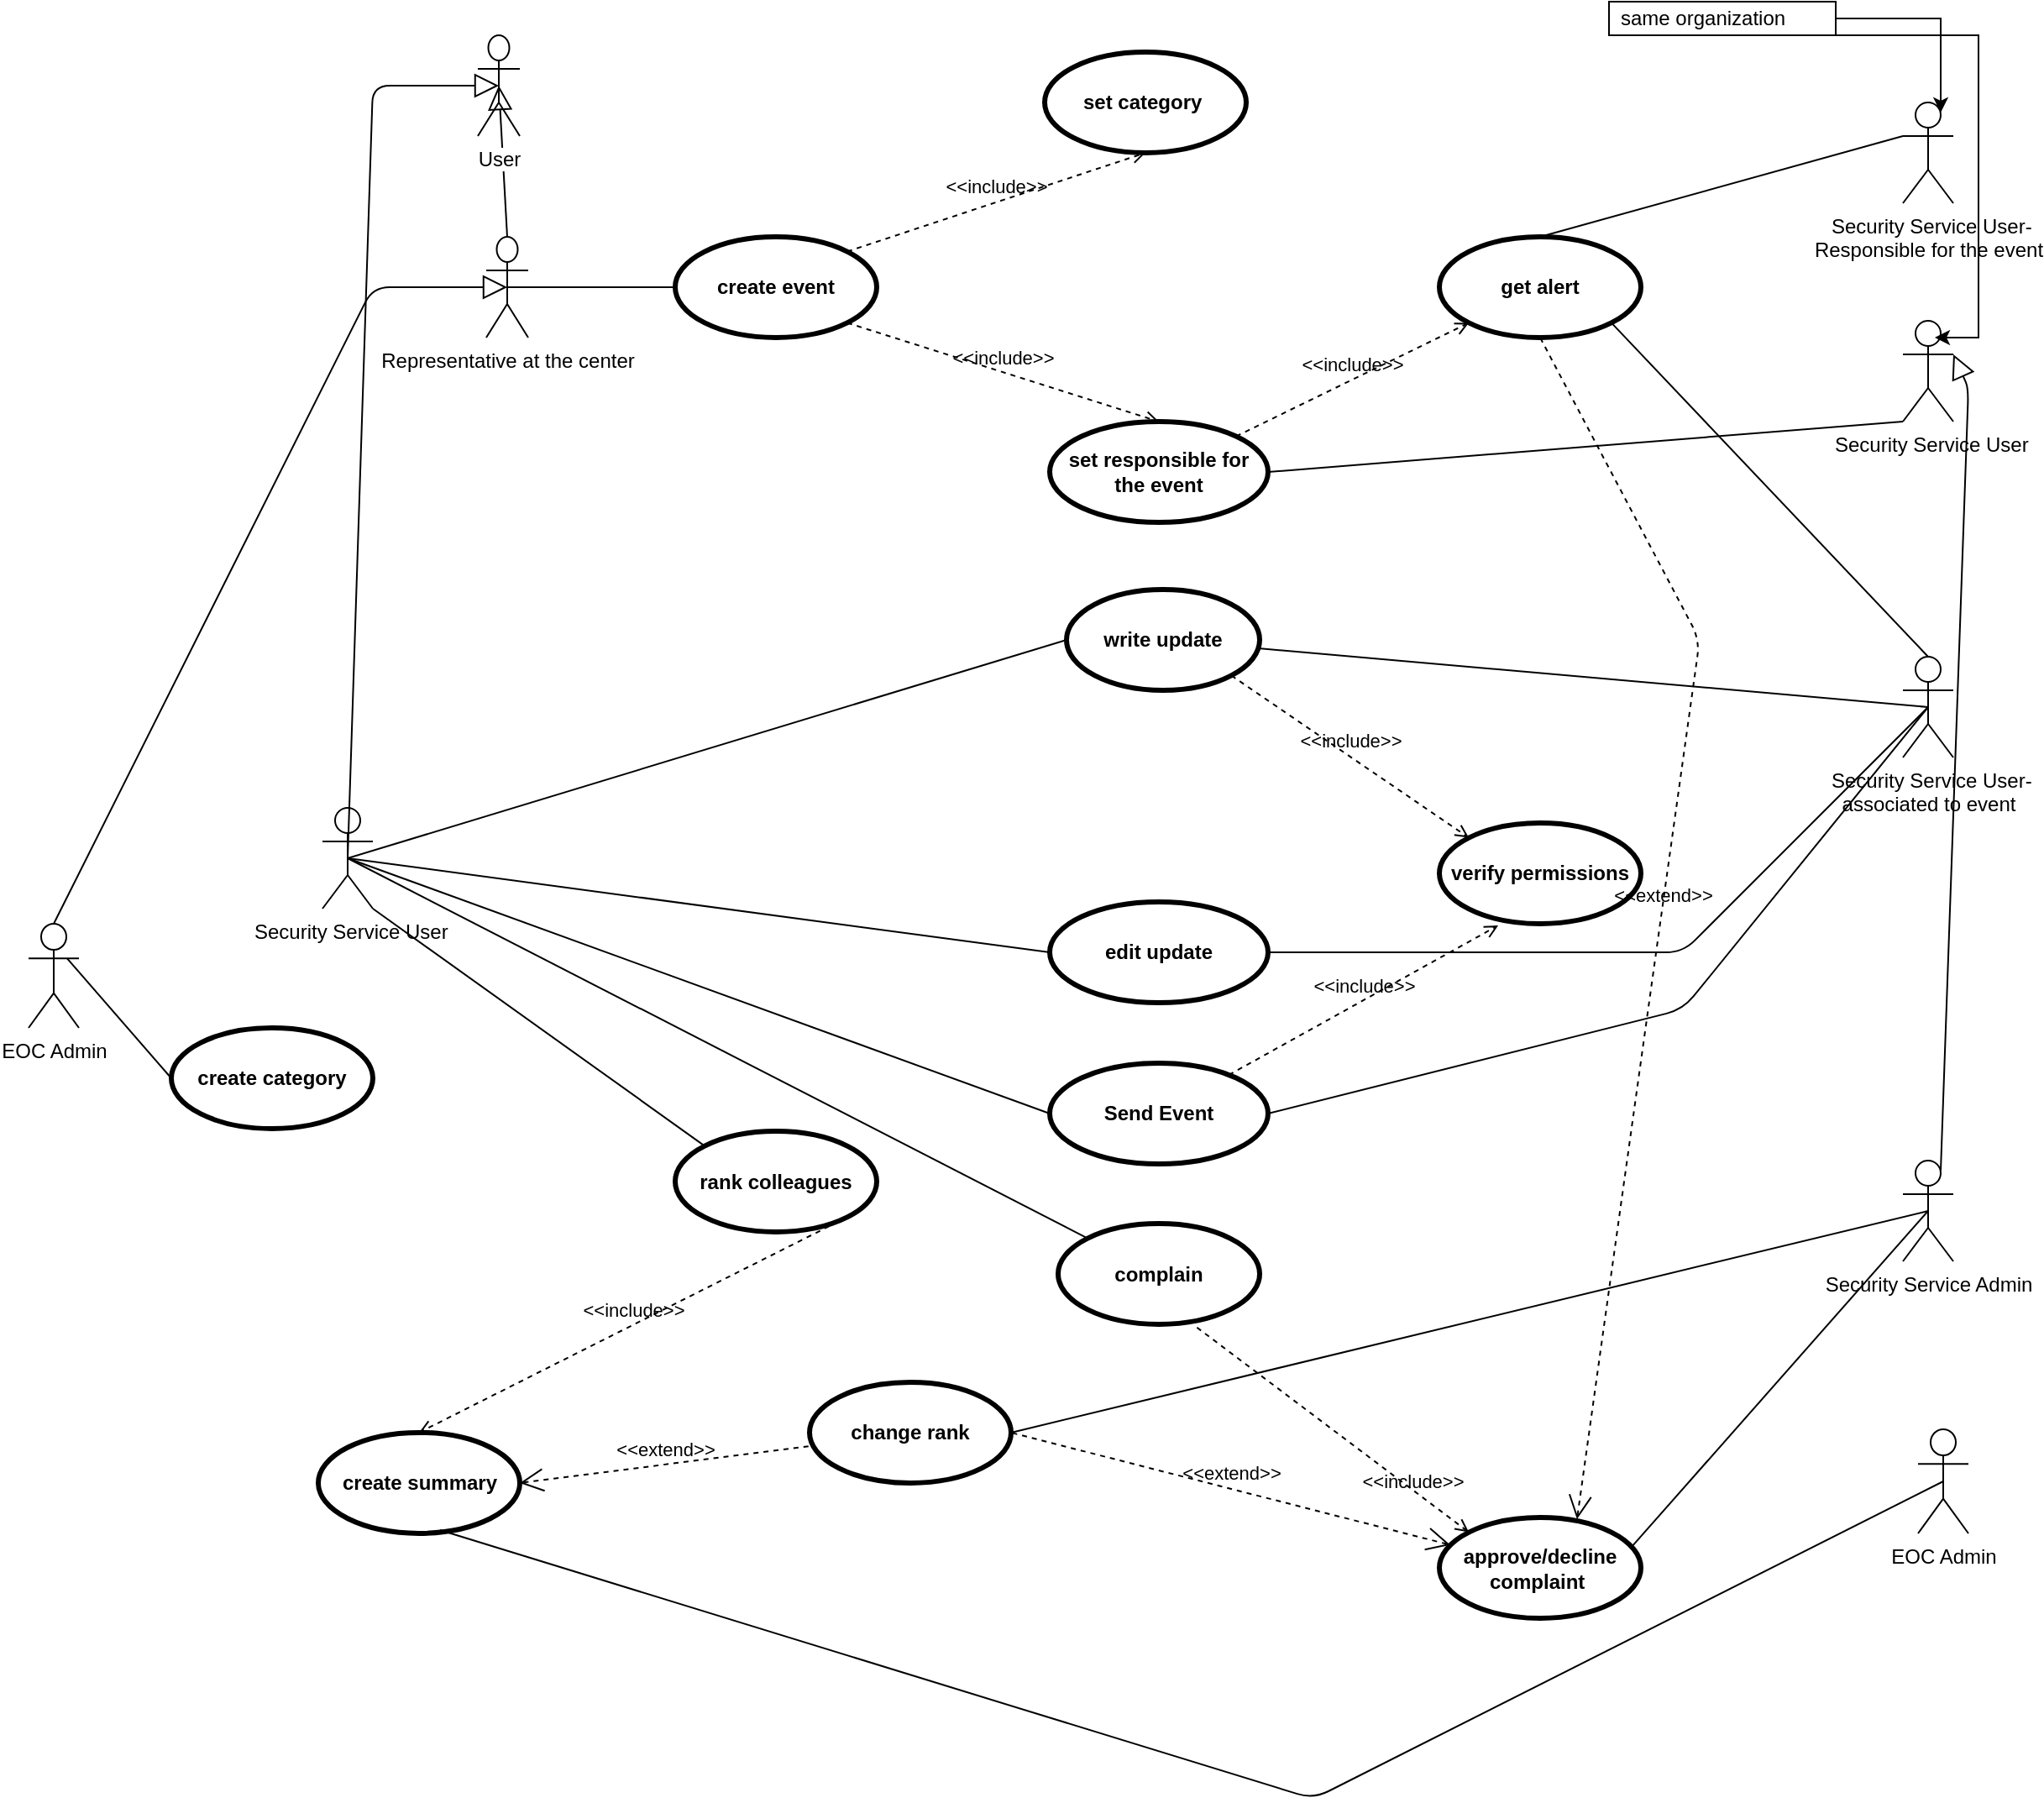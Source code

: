 <mxfile version="10.6.1" type="github"><diagram id="dkPGUacSa1Z3Iotp0V45" name="Page-1"><mxGraphModel dx="1930" dy="1584" grid="1" gridSize="10" guides="1" tooltips="1" connect="1" arrows="1" fold="1" page="1" pageScale="1" pageWidth="850" pageHeight="1100" math="0" shadow="0"><root><mxCell id="0"/><mxCell id="1" parent="0"/><mxCell id="Ac_yCggI_VquTToOLSrU-92" value="" style="edgeStyle=none;html=1;endArrow=none;verticalAlign=bottom;exitX=0.5;exitY=0.5;exitDx=0;exitDy=0;exitPerimeter=0;entryX=0;entryY=0;entryDx=0;entryDy=0;" parent="1" source="Ac_yCggI_VquTToOLSrU-51" target="Ac_yCggI_VquTToOLSrU-93" edge="1"><mxGeometry width="160" relative="1" as="geometry"><mxPoint x="-30" y="40" as="sourcePoint"/><mxPoint x="280" y="130" as="targetPoint"/><Array as="points"/></mxGeometry></mxCell><mxCell id="Ac_yCggI_VquTToOLSrU-32" value="" style="edgeStyle=none;html=1;endArrow=block;endFill=0;endSize=12;verticalAlign=bottom;entryX=0.5;entryY=0.5;entryDx=0;entryDy=0;entryPerimeter=0;exitX=0.5;exitY=0;exitDx=0;exitDy=0;exitPerimeter=0;" parent="1" source="Ac_yCggI_VquTToOLSrU-18" target="Ac_yCggI_VquTToOLSrU-5" edge="1"><mxGeometry width="160" relative="1" as="geometry"><mxPoint x="-110" y="-330" as="sourcePoint"/><mxPoint x="50" y="-330" as="targetPoint"/></mxGeometry></mxCell><mxCell id="Ac_yCggI_VquTToOLSrU-5" value="User" style="shape=umlActor;verticalLabelPosition=bottom;labelBackgroundColor=#ffffff;verticalAlign=top;html=1;" parent="1" vertex="1"><mxGeometry x="-67.5" y="-500" width="25" height="60" as="geometry"/></mxCell><mxCell id="Ac_yCggI_VquTToOLSrU-24" value="" style="endArrow=none;html=1;exitX=0.5;exitY=0.5;exitDx=0;exitDy=0;exitPerimeter=0;entryX=0;entryY=0.5;entryDx=0;entryDy=0;" parent="1" source="Ac_yCggI_VquTToOLSrU-18" target="Ac_yCggI_VquTToOLSrU-34" edge="1"><mxGeometry width="50" height="50" relative="1" as="geometry"><mxPoint x="-20" y="-390" as="sourcePoint"/><mxPoint x="83.707" y="-281.12" as="targetPoint"/><Array as="points"/></mxGeometry></mxCell><mxCell id="Ac_yCggI_VquTToOLSrU-31" value="&amp;lt;&amp;lt;include&amp;gt;&amp;gt;" style="edgeStyle=none;html=1;endArrow=open;verticalAlign=bottom;dashed=1;labelBackgroundColor=none;exitX=1;exitY=1;exitDx=0;exitDy=0;entryX=0.5;entryY=0;entryDx=0;entryDy=0;" parent="1" source="Ac_yCggI_VquTToOLSrU-34" target="Ac_yCggI_VquTToOLSrU-35" edge="1"><mxGeometry width="160" relative="1" as="geometry"><mxPoint x="131.824" y="-335.117" as="sourcePoint"/><mxPoint x="205.176" y="-373.41" as="targetPoint"/></mxGeometry></mxCell><mxCell id="Ac_yCggI_VquTToOLSrU-33" value="&amp;lt;&amp;lt;include&amp;gt;&amp;gt;" style="edgeStyle=none;html=1;endArrow=open;verticalAlign=bottom;dashed=1;labelBackgroundColor=none;exitX=1;exitY=0;exitDx=0;exitDy=0;entryX=0;entryY=1;entryDx=0;entryDy=0;" parent="1" source="Ac_yCggI_VquTToOLSrU-35" target="Ac_yCggI_VquTToOLSrU-36" edge="1"><mxGeometry width="160" relative="1" as="geometry"><mxPoint x="265.131" y="-361.293" as="sourcePoint"/><mxPoint x="390" y="-240" as="targetPoint"/></mxGeometry></mxCell><mxCell id="Ac_yCggI_VquTToOLSrU-34" value="&lt;span&gt;create event&lt;/span&gt;" style="shape=ellipse;html=1;strokeWidth=3;fontStyle=1;whiteSpace=wrap;align=center;perimeter=ellipsePerimeter;" parent="1" vertex="1"><mxGeometry x="50" y="-380" width="120" height="60" as="geometry"/></mxCell><mxCell id="Ac_yCggI_VquTToOLSrU-35" value="&lt;span&gt;set responsible for the event&lt;/span&gt;" style="shape=ellipse;html=1;strokeWidth=3;fontStyle=1;whiteSpace=wrap;align=center;perimeter=ellipsePerimeter;" parent="1" vertex="1"><mxGeometry x="273" y="-270" width="130" height="60" as="geometry"/></mxCell><mxCell id="Ac_yCggI_VquTToOLSrU-36" value="get alert" style="shape=ellipse;html=1;strokeWidth=3;fontStyle=1;whiteSpace=wrap;align=center;perimeter=ellipsePerimeter;" parent="1" vertex="1"><mxGeometry x="505" y="-380" width="120" height="60" as="geometry"/></mxCell><mxCell id="Ac_yCggI_VquTToOLSrU-37" value="&amp;lt;&amp;lt;include&amp;gt;&amp;gt;" style="edgeStyle=none;html=1;endArrow=open;verticalAlign=bottom;dashed=1;labelBackgroundColor=none;entryX=0.5;entryY=1;entryDx=0;entryDy=0;exitX=1;exitY=0;exitDx=0;exitDy=0;" parent="1" source="Ac_yCggI_VquTToOLSrU-34" target="Ac_yCggI_VquTToOLSrU-38" edge="1"><mxGeometry width="160" relative="1" as="geometry"><mxPoint x="90" y="-450" as="sourcePoint"/><mxPoint x="130" y="-200" as="targetPoint"/></mxGeometry></mxCell><mxCell id="Ac_yCggI_VquTToOLSrU-38" value="set category&amp;nbsp;" style="shape=ellipse;html=1;strokeWidth=3;fontStyle=1;whiteSpace=wrap;align=center;perimeter=ellipsePerimeter;" parent="1" vertex="1"><mxGeometry x="270" y="-490" width="120" height="60" as="geometry"/></mxCell><mxCell id="Ac_yCggI_VquTToOLSrU-39" value="&amp;nbsp;Security Service User-&lt;br&gt;Responsible for the event" style="shape=umlActor;html=1;verticalLabelPosition=bottom;verticalAlign=top;align=center;" parent="1" vertex="1"><mxGeometry x="781" y="-460" width="30" height="60" as="geometry"/></mxCell><mxCell id="Ac_yCggI_VquTToOLSrU-40" value="&amp;nbsp;Security Service User" style="shape=umlActor;html=1;verticalLabelPosition=bottom;verticalAlign=top;align=center;" parent="1" vertex="1"><mxGeometry x="781" y="-330" width="30" height="60" as="geometry"/></mxCell><mxCell id="Ac_yCggI_VquTToOLSrU-46" style="edgeStyle=orthogonalEdgeStyle;rounded=0;orthogonalLoop=1;jettySize=auto;html=1;entryX=0.75;entryY=0.1;entryDx=0;entryDy=0;entryPerimeter=0;" parent="1" source="Ac_yCggI_VquTToOLSrU-43" target="Ac_yCggI_VquTToOLSrU-39" edge="1"><mxGeometry relative="1" as="geometry"/></mxCell><mxCell id="Ac_yCggI_VquTToOLSrU-47" style="edgeStyle=orthogonalEdgeStyle;rounded=0;orthogonalLoop=1;jettySize=auto;html=1;exitX=0;exitY=1;exitDx=0;exitDy=0;exitPerimeter=0;" parent="1" source="Ac_yCggI_VquTToOLSrU-43" edge="1"><mxGeometry relative="1" as="geometry"><mxPoint x="800" y="-320" as="targetPoint"/><Array as="points"><mxPoint x="826" y="-500"/><mxPoint x="826" y="-320"/></Array></mxGeometry></mxCell><mxCell id="Ac_yCggI_VquTToOLSrU-43" value="same organization" style="shape=note;size=0;spacingLeft=5;align=left;whiteSpace=wrap;" parent="1" vertex="1"><mxGeometry x="606" y="-520" width="135" height="20" as="geometry"/></mxCell><mxCell id="Ac_yCggI_VquTToOLSrU-49" value="" style="edgeStyle=none;html=1;endArrow=none;verticalAlign=bottom;exitX=0.5;exitY=0;exitDx=0;exitDy=0;entryX=0;entryY=0.333;entryDx=0;entryDy=0;entryPerimeter=0;" parent="1" source="Ac_yCggI_VquTToOLSrU-36" target="Ac_yCggI_VquTToOLSrU-39" edge="1"><mxGeometry width="160" relative="1" as="geometry"><mxPoint x="555" y="-421" as="sourcePoint"/><mxPoint x="715" y="-421" as="targetPoint"/></mxGeometry></mxCell><mxCell id="Ac_yCggI_VquTToOLSrU-50" value="" style="edgeStyle=none;html=1;endArrow=none;verticalAlign=bottom;entryX=0;entryY=1;entryDx=0;entryDy=0;entryPerimeter=0;exitX=1;exitY=0.5;exitDx=0;exitDy=0;" parent="1" source="Ac_yCggI_VquTToOLSrU-35" target="Ac_yCggI_VquTToOLSrU-40" edge="1"><mxGeometry width="160" relative="1" as="geometry"><mxPoint x="320" y="-390" as="sourcePoint"/><mxPoint x="480" y="-390" as="targetPoint"/></mxGeometry></mxCell><mxCell id="Ac_yCggI_VquTToOLSrU-53" value="" style="edgeStyle=none;html=1;endArrow=none;verticalAlign=bottom;exitX=0.5;exitY=0.5;exitDx=0;exitDy=0;exitPerimeter=0;entryX=0;entryY=0.5;entryDx=0;entryDy=0;" parent="1" source="Ac_yCggI_VquTToOLSrU-51" target="Ac_yCggI_VquTToOLSrU-54" edge="1"><mxGeometry width="160" relative="1" as="geometry"><mxPoint x="-25" y="-70" as="sourcePoint"/><mxPoint x="135" y="-70" as="targetPoint"/></mxGeometry></mxCell><mxCell id="Ac_yCggI_VquTToOLSrU-54" value="write update" style="shape=ellipse;html=1;strokeWidth=3;fontStyle=1;whiteSpace=wrap;align=center;perimeter=ellipsePerimeter;" parent="1" vertex="1"><mxGeometry x="283.0" y="-170" width="115" height="60" as="geometry"/></mxCell><mxCell id="Ac_yCggI_VquTToOLSrU-55" value="" style="edgeStyle=none;html=1;endArrow=none;verticalAlign=bottom;entryX=0;entryY=0.5;entryDx=0;entryDy=0;exitX=0.5;exitY=0.5;exitDx=0;exitDy=0;exitPerimeter=0;" parent="1" source="Ac_yCggI_VquTToOLSrU-51" target="Ac_yCggI_VquTToOLSrU-56" edge="1"><mxGeometry width="160" relative="1" as="geometry"><mxPoint x="-15" y="-70" as="sourcePoint"/><mxPoint x="160" y="10" as="targetPoint"/></mxGeometry></mxCell><mxCell id="Ac_yCggI_VquTToOLSrU-56" value="edit update" style="shape=ellipse;html=1;strokeWidth=3;fontStyle=1;whiteSpace=wrap;align=center;perimeter=ellipsePerimeter;" parent="1" vertex="1"><mxGeometry x="273.0" y="16" width="130" height="60" as="geometry"/></mxCell><mxCell id="Ac_yCggI_VquTToOLSrU-57" value="&amp;lt;&amp;lt;include&amp;gt;&amp;gt;" style="edgeStyle=none;html=1;endArrow=open;verticalAlign=bottom;dashed=1;labelBackgroundColor=none;exitX=1;exitY=1;exitDx=0;exitDy=0;entryX=0;entryY=0;entryDx=0;entryDy=0;" parent="1" source="Ac_yCggI_VquTToOLSrU-54" target="Ac_yCggI_VquTToOLSrU-59" edge="1"><mxGeometry width="160" relative="1" as="geometry"><mxPoint x="360" y="-60" as="sourcePoint"/><mxPoint x="565" y="-10" as="targetPoint"/></mxGeometry></mxCell><mxCell id="Ac_yCggI_VquTToOLSrU-59" value="verify permissions" style="shape=ellipse;html=1;strokeWidth=3;fontStyle=1;whiteSpace=wrap;align=center;perimeter=ellipsePerimeter;" parent="1" vertex="1"><mxGeometry x="505" y="-31" width="120" height="60" as="geometry"/></mxCell><mxCell id="Ac_yCggI_VquTToOLSrU-63" value="" style="edgeStyle=none;html=1;endArrow=none;verticalAlign=bottom;entryX=0.5;entryY=0.5;entryDx=0;entryDy=0;entryPerimeter=0;" parent="1" source="Ac_yCggI_VquTToOLSrU-54" target="Ac_yCggI_VquTToOLSrU-65" edge="1"><mxGeometry width="160" relative="1" as="geometry"><mxPoint x="400" y="-110" as="sourcePoint"/><mxPoint x="660" y="-100" as="targetPoint"/></mxGeometry></mxCell><mxCell id="Ac_yCggI_VquTToOLSrU-64" value="" style="edgeStyle=none;html=1;endArrow=none;verticalAlign=bottom;exitX=1;exitY=0.5;exitDx=0;exitDy=0;entryX=0.5;entryY=0.5;entryDx=0;entryDy=0;entryPerimeter=0;" parent="1" source="Ac_yCggI_VquTToOLSrU-56" target="Ac_yCggI_VquTToOLSrU-65" edge="1"><mxGeometry width="160" relative="1" as="geometry"><mxPoint x="410" y="-50.5" as="sourcePoint"/><mxPoint x="660" y="-100" as="targetPoint"/><Array as="points"><mxPoint x="650" y="46"/></Array></mxGeometry></mxCell><mxCell id="Ac_yCggI_VquTToOLSrU-65" value="&amp;nbsp;Security Service User-&lt;br&gt;associated to event&lt;br&gt;" style="shape=umlActor;html=1;verticalLabelPosition=bottom;verticalAlign=top;align=center;" parent="1" vertex="1"><mxGeometry x="781" y="-130" width="30" height="60" as="geometry"/></mxCell><mxCell id="Ac_yCggI_VquTToOLSrU-68" value="" style="edgeStyle=none;html=1;endArrow=none;verticalAlign=bottom;exitX=1;exitY=1;exitDx=0;exitDy=0;exitPerimeter=0;entryX=0;entryY=0;entryDx=0;entryDy=0;" parent="1" source="Ac_yCggI_VquTToOLSrU-51" target="Ac_yCggI_VquTToOLSrU-69" edge="1"><mxGeometry width="160" relative="1" as="geometry"><mxPoint x="-20" y="-30" as="sourcePoint"/><mxPoint x="170" y="120" as="targetPoint"/></mxGeometry></mxCell><mxCell id="Ac_yCggI_VquTToOLSrU-69" value="rank colleagues" style="shape=ellipse;html=1;strokeWidth=3;fontStyle=1;whiteSpace=wrap;align=center;perimeter=ellipsePerimeter;" parent="1" vertex="1"><mxGeometry x="50" y="152.5" width="120" height="60" as="geometry"/></mxCell><mxCell id="Ac_yCggI_VquTToOLSrU-71" value="Security Service Admin" style="shape=umlActor;html=1;verticalLabelPosition=bottom;verticalAlign=top;align=center;" parent="1" vertex="1"><mxGeometry x="781" y="170" width="30" height="60" as="geometry"/></mxCell><mxCell id="Ac_yCggI_VquTToOLSrU-74" value="" style="edgeStyle=none;html=1;endArrow=block;endFill=0;endSize=12;verticalAlign=bottom;exitX=0.75;exitY=0.1;exitDx=0;exitDy=0;exitPerimeter=0;entryX=1;entryY=0.333;entryDx=0;entryDy=0;entryPerimeter=0;" parent="1" source="Ac_yCggI_VquTToOLSrU-71" target="Ac_yCggI_VquTToOLSrU-40" edge="1"><mxGeometry width="160" relative="1" as="geometry"><mxPoint x="875.5" y="195" as="sourcePoint"/><mxPoint x="816" y="-300" as="targetPoint"/><Array as="points"><mxPoint x="820" y="-290"/></Array></mxGeometry></mxCell><mxCell id="Ac_yCggI_VquTToOLSrU-81" value="" style="edgeStyle=none;html=1;endArrow=none;verticalAlign=bottom;entryX=1;entryY=0.5;entryDx=0;entryDy=0;exitX=0.5;exitY=0.5;exitDx=0;exitDy=0;exitPerimeter=0;" parent="1" source="Ac_yCggI_VquTToOLSrU-71" target="Ac_yCggI_VquTToOLSrU-90" edge="1"><mxGeometry width="160" relative="1" as="geometry"><mxPoint x="-50" y="227.5" as="sourcePoint"/><mxPoint x="170" y="327.5" as="targetPoint"/></mxGeometry></mxCell><mxCell id="Ac_yCggI_VquTToOLSrU-18" value="Representative at the center" style="shape=umlActor;verticalLabelPosition=bottom;labelBackgroundColor=#ffffff;verticalAlign=top;html=1;" parent="1" vertex="1"><mxGeometry x="-62.5" y="-380" width="25" height="60" as="geometry"/></mxCell><mxCell id="Ac_yCggI_VquTToOLSrU-82" value="create category" style="shape=ellipse;html=1;strokeWidth=3;fontStyle=1;whiteSpace=wrap;align=center;perimeter=ellipsePerimeter;" parent="1" vertex="1"><mxGeometry x="-250" y="91" width="120" height="60" as="geometry"/></mxCell><mxCell id="Ac_yCggI_VquTToOLSrU-87" value="EOC Admin" style="shape=umlActor;html=1;verticalLabelPosition=bottom;verticalAlign=top;align=center;" parent="1" vertex="1"><mxGeometry x="-335" y="29" width="30" height="62" as="geometry"/></mxCell><mxCell id="Ac_yCggI_VquTToOLSrU-90" value="change rank" style="shape=ellipse;html=1;strokeWidth=3;fontStyle=1;whiteSpace=wrap;align=center;perimeter=ellipsePerimeter;" parent="1" vertex="1"><mxGeometry x="130" y="302" width="120" height="60" as="geometry"/></mxCell><mxCell id="Ac_yCggI_VquTToOLSrU-93" value="complain" style="shape=ellipse;html=1;strokeWidth=3;fontStyle=1;whiteSpace=wrap;align=center;perimeter=ellipsePerimeter;" parent="1" vertex="1"><mxGeometry x="278.0" y="207.5" width="120" height="60" as="geometry"/></mxCell><mxCell id="Ac_yCggI_VquTToOLSrU-94" value="" style="edgeStyle=none;html=1;endArrow=none;verticalAlign=bottom;exitX=0.767;exitY=0.333;exitDx=0;exitDy=0;exitPerimeter=0;entryX=0;entryY=0.5;entryDx=0;entryDy=0;" parent="1" source="Ac_yCggI_VquTToOLSrU-87" target="Ac_yCggI_VquTToOLSrU-82" edge="1"><mxGeometry width="160" relative="1" as="geometry"><mxPoint x="-40" y="327.5" as="sourcePoint"/><mxPoint x="120" y="327.5" as="targetPoint"/></mxGeometry></mxCell><mxCell id="Ac_yCggI_VquTToOLSrU-96" value="" style="edgeStyle=none;html=1;endArrow=none;verticalAlign=bottom;entryX=0.5;entryY=0.5;entryDx=0;entryDy=0;entryPerimeter=0;exitX=0.958;exitY=0.283;exitDx=0;exitDy=0;exitPerimeter=0;" parent="1" source="Ac_yCggI_VquTToOLSrU-100" target="Ac_yCggI_VquTToOLSrU-71" edge="1"><mxGeometry width="160" relative="1" as="geometry"><mxPoint x="410" y="210" as="sourcePoint"/><mxPoint x="570" y="210" as="targetPoint"/></mxGeometry></mxCell><mxCell id="Ac_yCggI_VquTToOLSrU-100" value="approve/decline complaint&amp;nbsp;" style="shape=ellipse;html=1;strokeWidth=3;fontStyle=1;whiteSpace=wrap;align=center;perimeter=ellipsePerimeter;" parent="1" vertex="1"><mxGeometry x="505" y="382.5" width="120" height="60" as="geometry"/></mxCell><mxCell id="Ac_yCggI_VquTToOLSrU-102" value="&amp;lt;&amp;lt;extend&amp;gt;&amp;gt;" style="edgeStyle=none;html=1;startArrow=open;endArrow=none;startSize=12;verticalAlign=bottom;dashed=1;labelBackgroundColor=none;entryX=1;entryY=0.5;entryDx=0;entryDy=0;" parent="1" source="Ac_yCggI_VquTToOLSrU-100" target="Ac_yCggI_VquTToOLSrU-90" edge="1"><mxGeometry width="160" relative="1" as="geometry"><mxPoint x="170" y="357.5" as="sourcePoint"/><mxPoint x="330" y="357.5" as="targetPoint"/></mxGeometry></mxCell><mxCell id="Ac_yCggI_VquTToOLSrU-104" value="&amp;lt;&amp;lt;extend&amp;gt;&amp;gt;" style="edgeStyle=none;html=1;startArrow=open;endArrow=none;startSize=12;verticalAlign=bottom;dashed=1;labelBackgroundColor=none;exitX=1;exitY=0.5;exitDx=0;exitDy=0;" parent="1" source="Ac_yCggI_VquTToOLSrU-145" edge="1"><mxGeometry width="160" relative="1" as="geometry"><mxPoint x="120" y="300" as="sourcePoint"/><mxPoint x="130" y="340" as="targetPoint"/><Array as="points"><mxPoint x="130" y="340"/></Array></mxGeometry></mxCell><mxCell id="Ac_yCggI_VquTToOLSrU-106" value="&amp;lt;&amp;lt;extend&amp;gt;&amp;gt;" style="edgeStyle=none;html=1;startArrow=open;endArrow=none;startSize=12;verticalAlign=bottom;dashed=1;labelBackgroundColor=none;exitX=0.683;exitY=0.017;exitDx=0;exitDy=0;exitPerimeter=0;entryX=0.5;entryY=1;entryDx=0;entryDy=0;" parent="1" source="Ac_yCggI_VquTToOLSrU-100" target="Ac_yCggI_VquTToOLSrU-36" edge="1"><mxGeometry width="160" relative="1" as="geometry"><mxPoint x="530" y="220" as="sourcePoint"/><mxPoint x="700" as="targetPoint"/><Array as="points"><mxPoint x="660" y="-140"/></Array></mxGeometry></mxCell><mxCell id="Ac_yCggI_VquTToOLSrU-107" value="" style="edgeStyle=none;html=1;endArrow=none;verticalAlign=bottom;entryX=0.5;entryY=0;entryDx=0;entryDy=0;entryPerimeter=0;exitX=1;exitY=1;exitDx=0;exitDy=0;" parent="1" source="Ac_yCggI_VquTToOLSrU-36" target="Ac_yCggI_VquTToOLSrU-65" edge="1"><mxGeometry width="160" relative="1" as="geometry"><mxPoint x="470" y="-190" as="sourcePoint"/><mxPoint x="630" y="-220" as="targetPoint"/></mxGeometry></mxCell><mxCell id="Ac_yCggI_VquTToOLSrU-111" value="&amp;lt;&amp;lt;include&amp;gt;&amp;gt;" style="edgeStyle=none;html=1;endArrow=open;verticalAlign=bottom;dashed=1;labelBackgroundColor=none;exitX=0.689;exitY=1.031;exitDx=0;exitDy=0;exitPerimeter=0;entryX=0;entryY=0;entryDx=0;entryDy=0;" parent="1" source="Ac_yCggI_VquTToOLSrU-93" target="Ac_yCggI_VquTToOLSrU-100" edge="1"><mxGeometry x="0.617" y="-2" width="160" relative="1" as="geometry"><mxPoint x="270" y="317.5" as="sourcePoint"/><mxPoint x="430" y="317.5" as="targetPoint"/><mxPoint x="-1" as="offset"/></mxGeometry></mxCell><mxCell id="Ac_yCggI_VquTToOLSrU-51" value="&amp;nbsp;Security Service User&lt;br&gt;" style="shape=umlActor;html=1;verticalLabelPosition=bottom;verticalAlign=top;align=center;" parent="1" vertex="1"><mxGeometry x="-160" y="-40" width="30" height="60" as="geometry"/></mxCell><mxCell id="Ac_yCggI_VquTToOLSrU-120" value="" style="edgeStyle=none;html=1;endArrow=block;endFill=0;endSize=12;verticalAlign=bottom;exitX=0.5;exitY=0;exitDx=0;exitDy=0;exitPerimeter=0;entryX=0.5;entryY=0.5;entryDx=0;entryDy=0;entryPerimeter=0;" parent="1" source="Ac_yCggI_VquTToOLSrU-87" target="Ac_yCggI_VquTToOLSrU-18" edge="1"><mxGeometry width="160" relative="1" as="geometry"><mxPoint x="-57.286" y="417.929" as="sourcePoint"/><mxPoint x="-90" y="-270" as="targetPoint"/><Array as="points"><mxPoint x="-130" y="-350"/></Array></mxGeometry></mxCell><mxCell id="Ac_yCggI_VquTToOLSrU-124" value="Send Event" style="shape=ellipse;html=1;strokeWidth=3;fontStyle=1;whiteSpace=wrap;align=center;perimeter=ellipsePerimeter;" parent="1" vertex="1"><mxGeometry x="273.0" y="112" width="130" height="60" as="geometry"/></mxCell><mxCell id="Ac_yCggI_VquTToOLSrU-125" value="" style="edgeStyle=none;html=1;endArrow=none;verticalAlign=bottom;entryX=0;entryY=0.5;entryDx=0;entryDy=0;exitX=0.5;exitY=0.5;exitDx=0;exitDy=0;exitPerimeter=0;" parent="1" source="Ac_yCggI_VquTToOLSrU-51" target="Ac_yCggI_VquTToOLSrU-124" edge="1"><mxGeometry width="160" relative="1" as="geometry"><mxPoint x="-44.429" y="9" as="sourcePoint"/><mxPoint x="275.571" y="27.571" as="targetPoint"/></mxGeometry></mxCell><mxCell id="Ac_yCggI_VquTToOLSrU-126" value="&amp;lt;&amp;lt;include&amp;gt;&amp;gt;" style="edgeStyle=none;html=1;endArrow=open;verticalAlign=bottom;dashed=1;labelBackgroundColor=none;entryX=0.292;entryY=1.017;entryDx=0;entryDy=0;entryPerimeter=0;" parent="1" source="Ac_yCggI_VquTToOLSrU-124" target="Ac_yCggI_VquTToOLSrU-59" edge="1"><mxGeometry width="160" relative="1" as="geometry"><mxPoint x="385.571" y="60.429" as="sourcePoint"/><mxPoint x="515.571" y="39.0" as="targetPoint"/></mxGeometry></mxCell><mxCell id="Ac_yCggI_VquTToOLSrU-127" value="" style="edgeStyle=none;html=1;endArrow=none;verticalAlign=bottom;exitX=1;exitY=0.5;exitDx=0;exitDy=0;entryX=0.5;entryY=0.5;entryDx=0;entryDy=0;entryPerimeter=0;" parent="1" source="Ac_yCggI_VquTToOLSrU-124" target="Ac_yCggI_VquTToOLSrU-65" edge="1"><mxGeometry width="160" relative="1" as="geometry"><mxPoint x="375.571" y="13.286" as="sourcePoint"/><mxPoint x="805.571" y="-89.571" as="targetPoint"/><Array as="points"><mxPoint x="650" y="80"/></Array></mxGeometry></mxCell><mxCell id="Ac_yCggI_VquTToOLSrU-130" value="" style="edgeStyle=none;html=1;endArrow=block;endFill=0;endSize=12;verticalAlign=bottom;exitX=0.5;exitY=0.5;exitDx=0;exitDy=0;exitPerimeter=0;entryX=0.5;entryY=0.5;entryDx=0;entryDy=0;entryPerimeter=0;" parent="1" source="Ac_yCggI_VquTToOLSrU-51" target="Ac_yCggI_VquTToOLSrU-5" edge="1"><mxGeometry width="160" relative="1" as="geometry"><mxPoint x="-42.765" y="237.471" as="sourcePoint"/><mxPoint x="-45.118" y="18.647" as="targetPoint"/><Array as="points"><mxPoint x="-130" y="-470"/></Array></mxGeometry></mxCell><mxCell id="Ac_yCggI_VquTToOLSrU-145" value="create summary" style="shape=ellipse;html=1;strokeWidth=3;fontStyle=1;whiteSpace=wrap;align=center;perimeter=ellipsePerimeter;" parent="1" vertex="1"><mxGeometry x="-162.5" y="331.941" width="120" height="60" as="geometry"/></mxCell><mxCell id="Ac_yCggI_VquTToOLSrU-147" value="&amp;lt;&amp;lt;include&amp;gt;&amp;gt;" style="edgeStyle=none;html=1;endArrow=open;verticalAlign=bottom;dashed=1;labelBackgroundColor=none;exitX=1;exitY=1;exitDx=0;exitDy=0;entryX=0.5;entryY=0;entryDx=0;entryDy=0;" parent="1" source="Ac_yCggI_VquTToOLSrU-69" target="Ac_yCggI_VquTToOLSrU-145" edge="1"><mxGeometry width="160" relative="1" as="geometry"><mxPoint x="60" y="250" as="sourcePoint"/><mxPoint x="220" y="250" as="targetPoint"/></mxGeometry></mxCell><mxCell id="Ac_yCggI_VquTToOLSrU-149" value="EOC Admin" style="shape=umlActor;html=1;verticalLabelPosition=bottom;verticalAlign=top;align=center;" parent="1" vertex="1"><mxGeometry x="790" y="330" width="30" height="62" as="geometry"/></mxCell><mxCell id="Ac_yCggI_VquTToOLSrU-150" value="" style="edgeStyle=none;html=1;endArrow=none;verticalAlign=bottom;entryX=0.5;entryY=0.5;entryDx=0;entryDy=0;entryPerimeter=0;exitX=0.604;exitY=0.968;exitDx=0;exitDy=0;exitPerimeter=0;" parent="1" source="Ac_yCggI_VquTToOLSrU-145" target="Ac_yCggI_VquTToOLSrU-149" edge="1"><mxGeometry width="160" relative="1" as="geometry"><mxPoint x="-10" y="590" as="sourcePoint"/><mxPoint x="450" y="310" as="targetPoint"/><Array as="points"><mxPoint x="430" y="550"/></Array></mxGeometry></mxCell></root></mxGraphModel></diagram></mxfile>